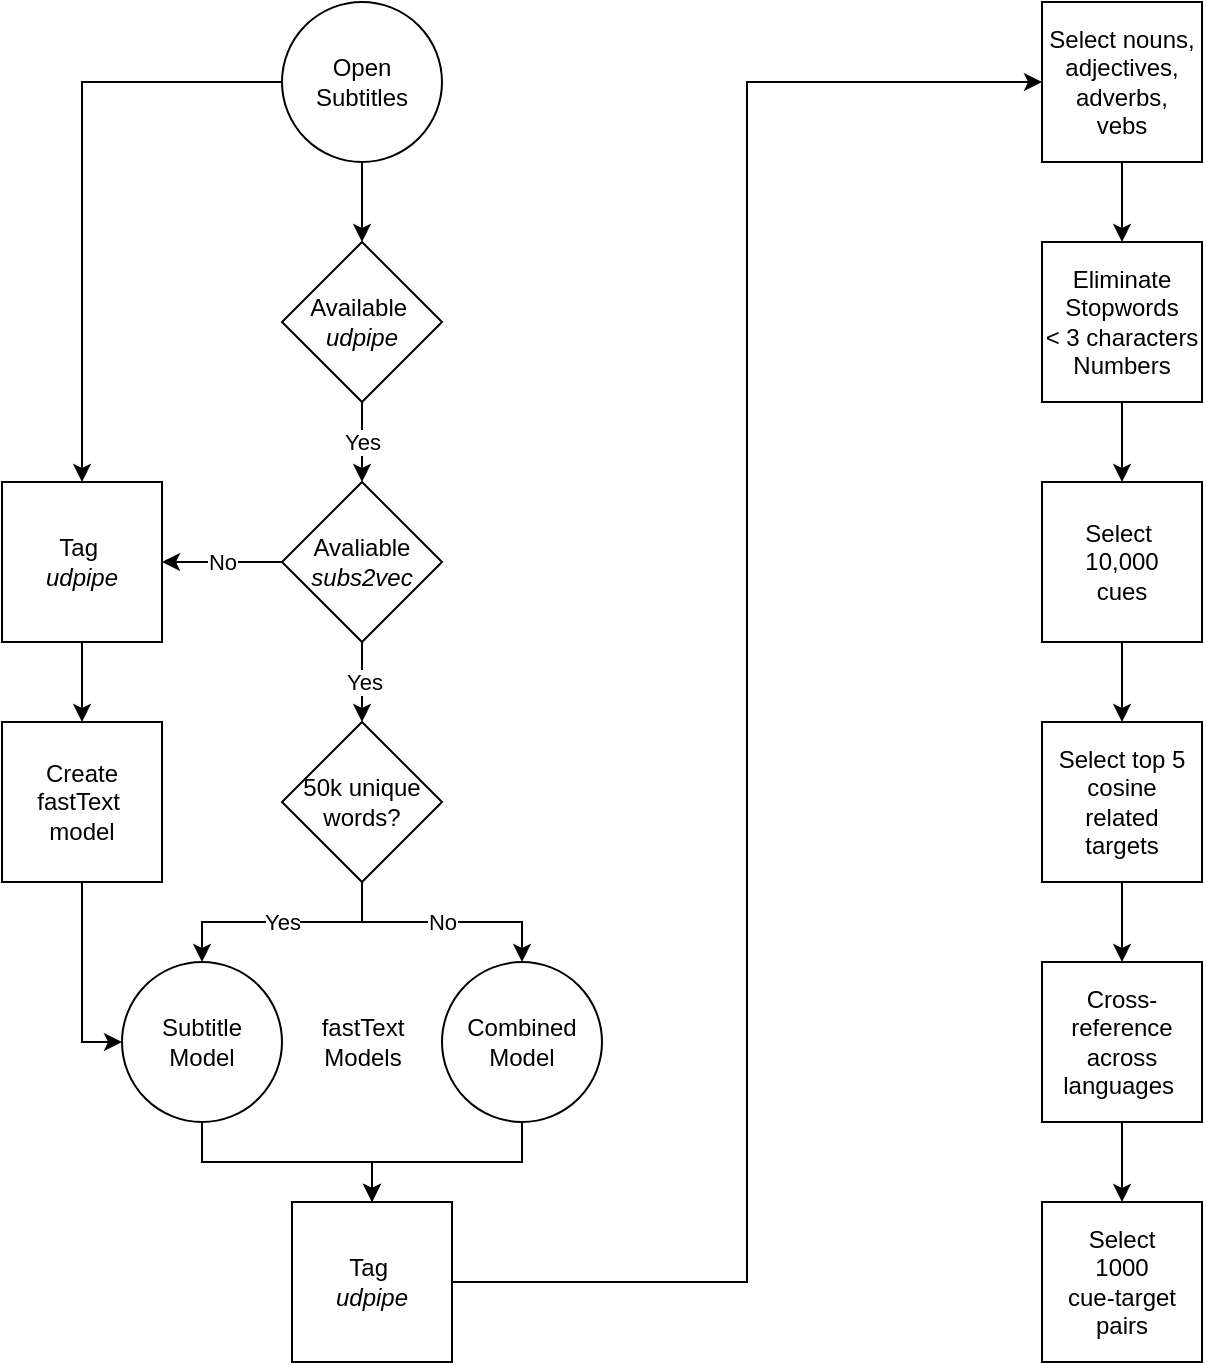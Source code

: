 <mxfile version="15.7.3" type="device"><diagram id="Ao407awSZyDIkeI0nzbq" name="Page-1"><mxGraphModel dx="946" dy="700" grid="1" gridSize="10" guides="1" tooltips="1" connect="1" arrows="1" fold="1" page="1" pageScale="1" pageWidth="850" pageHeight="1400" math="0" shadow="0"><root><mxCell id="0"/><mxCell id="1" parent="0"/><mxCell id="QGzB1mWAgqo77N-pZ7XK-4" value="Yes" style="edgeStyle=orthogonalEdgeStyle;rounded=0;orthogonalLoop=1;jettySize=auto;html=1;" edge="1" parent="1" source="QGzB1mWAgqo77N-pZ7XK-2"><mxGeometry relative="1" as="geometry"><mxPoint x="260" y="360" as="targetPoint"/></mxGeometry></mxCell><mxCell id="QGzB1mWAgqo77N-pZ7XK-26" value="No" style="edgeStyle=orthogonalEdgeStyle;rounded=0;orthogonalLoop=1;jettySize=auto;html=1;" edge="1" parent="1" source="QGzB1mWAgqo77N-pZ7XK-2"><mxGeometry relative="1" as="geometry"><mxPoint x="160" y="280" as="targetPoint"/></mxGeometry></mxCell><mxCell id="QGzB1mWAgqo77N-pZ7XK-2" value="Avaliable&lt;br&gt;&lt;i&gt;subs2vec&lt;/i&gt;" style="rhombus;whiteSpace=wrap;html=1;" vertex="1" parent="1"><mxGeometry x="220" y="240" width="80" height="80" as="geometry"/></mxCell><mxCell id="QGzB1mWAgqo77N-pZ7XK-8" value="Yes" style="edgeStyle=orthogonalEdgeStyle;rounded=0;orthogonalLoop=1;jettySize=auto;html=1;entryX=0.5;entryY=0;entryDx=0;entryDy=0;" edge="1" parent="1" source="QGzB1mWAgqo77N-pZ7XK-5" target="QGzB1mWAgqo77N-pZ7XK-9"><mxGeometry relative="1" as="geometry"><mxPoint x="260" y="480" as="targetPoint"/></mxGeometry></mxCell><mxCell id="QGzB1mWAgqo77N-pZ7XK-11" value="No" style="edgeStyle=orthogonalEdgeStyle;rounded=0;orthogonalLoop=1;jettySize=auto;html=1;exitX=0.5;exitY=1;exitDx=0;exitDy=0;entryX=0.5;entryY=0;entryDx=0;entryDy=0;" edge="1" parent="1" source="QGzB1mWAgqo77N-pZ7XK-5" target="QGzB1mWAgqo77N-pZ7XK-10"><mxGeometry relative="1" as="geometry"/></mxCell><mxCell id="QGzB1mWAgqo77N-pZ7XK-5" value="50k unique&lt;br&gt;words?" style="rhombus;whiteSpace=wrap;html=1;" vertex="1" parent="1"><mxGeometry x="220" y="360" width="80" height="80" as="geometry"/></mxCell><mxCell id="QGzB1mWAgqo77N-pZ7XK-19" style="edgeStyle=orthogonalEdgeStyle;rounded=0;orthogonalLoop=1;jettySize=auto;html=1;exitX=0.5;exitY=1;exitDx=0;exitDy=0;entryX=0.5;entryY=0;entryDx=0;entryDy=0;" edge="1" parent="1" source="QGzB1mWAgqo77N-pZ7XK-9" target="QGzB1mWAgqo77N-pZ7XK-18"><mxGeometry relative="1" as="geometry"/></mxCell><mxCell id="QGzB1mWAgqo77N-pZ7XK-9" value="Subtitle&lt;br&gt;Model" style="ellipse;whiteSpace=wrap;html=1;aspect=fixed;" vertex="1" parent="1"><mxGeometry x="140" y="480" width="80" height="80" as="geometry"/></mxCell><mxCell id="QGzB1mWAgqo77N-pZ7XK-20" style="edgeStyle=orthogonalEdgeStyle;rounded=0;orthogonalLoop=1;jettySize=auto;html=1;entryX=0.5;entryY=0;entryDx=0;entryDy=0;exitX=0.5;exitY=1;exitDx=0;exitDy=0;" edge="1" parent="1" source="QGzB1mWAgqo77N-pZ7XK-10" target="QGzB1mWAgqo77N-pZ7XK-18"><mxGeometry relative="1" as="geometry"/></mxCell><mxCell id="QGzB1mWAgqo77N-pZ7XK-10" value="Combined&lt;br&gt;Model" style="ellipse;whiteSpace=wrap;html=1;aspect=fixed;" vertex="1" parent="1"><mxGeometry x="300" y="480" width="80" height="80" as="geometry"/></mxCell><mxCell id="QGzB1mWAgqo77N-pZ7XK-15" style="edgeStyle=orthogonalEdgeStyle;rounded=0;orthogonalLoop=1;jettySize=auto;html=1;exitX=0.5;exitY=1;exitDx=0;exitDy=0;entryX=0.5;entryY=0;entryDx=0;entryDy=0;" edge="1" parent="1" source="QGzB1mWAgqo77N-pZ7XK-12" target="QGzB1mWAgqo77N-pZ7XK-13"><mxGeometry relative="1" as="geometry"/></mxCell><mxCell id="QGzB1mWAgqo77N-pZ7XK-29" style="edgeStyle=orthogonalEdgeStyle;rounded=0;orthogonalLoop=1;jettySize=auto;html=1;exitX=0;exitY=0.5;exitDx=0;exitDy=0;entryX=0.5;entryY=0;entryDx=0;entryDy=0;" edge="1" parent="1" source="QGzB1mWAgqo77N-pZ7XK-12" target="QGzB1mWAgqo77N-pZ7XK-27"><mxGeometry relative="1" as="geometry"/></mxCell><mxCell id="QGzB1mWAgqo77N-pZ7XK-12" value="Open&lt;br&gt;Subtitles" style="ellipse;whiteSpace=wrap;html=1;aspect=fixed;" vertex="1" parent="1"><mxGeometry x="220" width="80" height="80" as="geometry"/></mxCell><mxCell id="QGzB1mWAgqo77N-pZ7XK-16" value="Yes" style="edgeStyle=orthogonalEdgeStyle;rounded=0;orthogonalLoop=1;jettySize=auto;html=1;exitX=0.5;exitY=1;exitDx=0;exitDy=0;entryX=0.5;entryY=0;entryDx=0;entryDy=0;" edge="1" parent="1" source="QGzB1mWAgqo77N-pZ7XK-13" target="QGzB1mWAgqo77N-pZ7XK-2"><mxGeometry relative="1" as="geometry"/></mxCell><mxCell id="QGzB1mWAgqo77N-pZ7XK-13" value="&lt;span style=&quot;font-style: normal&quot;&gt;Available&lt;/span&gt;&amp;nbsp;&lt;br&gt;udpipe" style="rhombus;whiteSpace=wrap;html=1;fontStyle=2" vertex="1" parent="1"><mxGeometry x="220" y="120" width="80" height="80" as="geometry"/></mxCell><mxCell id="QGzB1mWAgqo77N-pZ7XK-22" style="edgeStyle=orthogonalEdgeStyle;rounded=0;orthogonalLoop=1;jettySize=auto;html=1;exitX=1;exitY=0.5;exitDx=0;exitDy=0;entryX=0;entryY=0.5;entryDx=0;entryDy=0;" edge="1" parent="1" source="QGzB1mWAgqo77N-pZ7XK-18" target="QGzB1mWAgqo77N-pZ7XK-21"><mxGeometry relative="1" as="geometry"/></mxCell><mxCell id="QGzB1mWAgqo77N-pZ7XK-18" value="Tag&amp;nbsp;&lt;br&gt;&lt;i&gt;udpipe&lt;/i&gt;" style="whiteSpace=wrap;html=1;aspect=fixed;" vertex="1" parent="1"><mxGeometry x="225" y="600" width="80" height="80" as="geometry"/></mxCell><mxCell id="QGzB1mWAgqo77N-pZ7XK-24" style="edgeStyle=orthogonalEdgeStyle;rounded=0;orthogonalLoop=1;jettySize=auto;html=1;exitX=0.5;exitY=1;exitDx=0;exitDy=0;entryX=0.5;entryY=0;entryDx=0;entryDy=0;" edge="1" parent="1" source="QGzB1mWAgqo77N-pZ7XK-21" target="QGzB1mWAgqo77N-pZ7XK-23"><mxGeometry relative="1" as="geometry"/></mxCell><mxCell id="QGzB1mWAgqo77N-pZ7XK-21" value="Select nouns,&lt;br&gt;adjectives,&lt;br&gt;adverbs,&lt;br&gt;vebs" style="whiteSpace=wrap;html=1;aspect=fixed;" vertex="1" parent="1"><mxGeometry x="600" width="80" height="80" as="geometry"/></mxCell><mxCell id="QGzB1mWAgqo77N-pZ7XK-34" style="edgeStyle=orthogonalEdgeStyle;rounded=0;orthogonalLoop=1;jettySize=auto;html=1;exitX=0.5;exitY=1;exitDx=0;exitDy=0;" edge="1" parent="1" source="QGzB1mWAgqo77N-pZ7XK-23" target="QGzB1mWAgqo77N-pZ7XK-33"><mxGeometry relative="1" as="geometry"/></mxCell><mxCell id="QGzB1mWAgqo77N-pZ7XK-23" value="Eliminate&lt;br&gt;Stopwords&lt;br&gt;&amp;lt; 3 characters&lt;br&gt;Numbers" style="whiteSpace=wrap;html=1;aspect=fixed;" vertex="1" parent="1"><mxGeometry x="600" y="120" width="80" height="80" as="geometry"/></mxCell><mxCell id="QGzB1mWAgqo77N-pZ7XK-31" style="edgeStyle=orthogonalEdgeStyle;rounded=0;orthogonalLoop=1;jettySize=auto;html=1;exitX=0.5;exitY=1;exitDx=0;exitDy=0;entryX=0.5;entryY=0;entryDx=0;entryDy=0;" edge="1" parent="1" source="QGzB1mWAgqo77N-pZ7XK-27" target="QGzB1mWAgqo77N-pZ7XK-30"><mxGeometry relative="1" as="geometry"/></mxCell><mxCell id="QGzB1mWAgqo77N-pZ7XK-27" value="Tag&amp;nbsp;&lt;br&gt;&lt;i&gt;udpipe&lt;/i&gt;" style="whiteSpace=wrap;html=1;aspect=fixed;" vertex="1" parent="1"><mxGeometry x="80" y="240" width="80" height="80" as="geometry"/></mxCell><mxCell id="QGzB1mWAgqo77N-pZ7XK-28" value="fastText&lt;br&gt;Models" style="text;html=1;align=center;verticalAlign=middle;resizable=0;points=[];autosize=1;strokeColor=none;fillColor=none;" vertex="1" parent="1"><mxGeometry x="230" y="505" width="60" height="30" as="geometry"/></mxCell><mxCell id="QGzB1mWAgqo77N-pZ7XK-32" style="edgeStyle=orthogonalEdgeStyle;rounded=0;orthogonalLoop=1;jettySize=auto;html=1;entryX=0;entryY=0.5;entryDx=0;entryDy=0;" edge="1" parent="1" source="QGzB1mWAgqo77N-pZ7XK-30" target="QGzB1mWAgqo77N-pZ7XK-9"><mxGeometry relative="1" as="geometry"/></mxCell><mxCell id="QGzB1mWAgqo77N-pZ7XK-30" value="Create&lt;br&gt;fastText&amp;nbsp;&lt;br&gt;model" style="whiteSpace=wrap;html=1;aspect=fixed;" vertex="1" parent="1"><mxGeometry x="80" y="360" width="80" height="80" as="geometry"/></mxCell><mxCell id="QGzB1mWAgqo77N-pZ7XK-35" style="edgeStyle=orthogonalEdgeStyle;rounded=0;orthogonalLoop=1;jettySize=auto;html=1;exitX=0.5;exitY=1;exitDx=0;exitDy=0;" edge="1" parent="1" source="QGzB1mWAgqo77N-pZ7XK-33"><mxGeometry relative="1" as="geometry"><mxPoint x="640" y="360" as="targetPoint"/></mxGeometry></mxCell><mxCell id="QGzB1mWAgqo77N-pZ7XK-33" value="Select&amp;nbsp;&lt;br&gt;10,000&lt;br&gt;cues" style="whiteSpace=wrap;html=1;aspect=fixed;" vertex="1" parent="1"><mxGeometry x="600" y="240" width="80" height="80" as="geometry"/></mxCell><mxCell id="QGzB1mWAgqo77N-pZ7XK-38" style="edgeStyle=orthogonalEdgeStyle;rounded=0;orthogonalLoop=1;jettySize=auto;html=1;exitX=0.5;exitY=1;exitDx=0;exitDy=0;entryX=0.5;entryY=0;entryDx=0;entryDy=0;" edge="1" parent="1" source="QGzB1mWAgqo77N-pZ7XK-36" target="QGzB1mWAgqo77N-pZ7XK-37"><mxGeometry relative="1" as="geometry"/></mxCell><mxCell id="QGzB1mWAgqo77N-pZ7XK-36" value="Select&amp;nbsp;top 5 cosine&lt;br&gt;related &lt;br&gt;targets" style="whiteSpace=wrap;html=1;aspect=fixed;" vertex="1" parent="1"><mxGeometry x="600" y="360" width="80" height="80" as="geometry"/></mxCell><mxCell id="QGzB1mWAgqo77N-pZ7XK-40" style="edgeStyle=orthogonalEdgeStyle;rounded=0;orthogonalLoop=1;jettySize=auto;html=1;exitX=0.5;exitY=1;exitDx=0;exitDy=0;" edge="1" parent="1" source="QGzB1mWAgqo77N-pZ7XK-37" target="QGzB1mWAgqo77N-pZ7XK-39"><mxGeometry relative="1" as="geometry"/></mxCell><mxCell id="QGzB1mWAgqo77N-pZ7XK-37" value="Cross-reference across languages&amp;nbsp;" style="whiteSpace=wrap;html=1;aspect=fixed;" vertex="1" parent="1"><mxGeometry x="600" y="480" width="80" height="80" as="geometry"/></mxCell><mxCell id="QGzB1mWAgqo77N-pZ7XK-39" value="Select&lt;br&gt;1000&lt;br&gt;cue-target pairs" style="whiteSpace=wrap;html=1;aspect=fixed;" vertex="1" parent="1"><mxGeometry x="600" y="600" width="80" height="80" as="geometry"/></mxCell></root></mxGraphModel></diagram></mxfile>